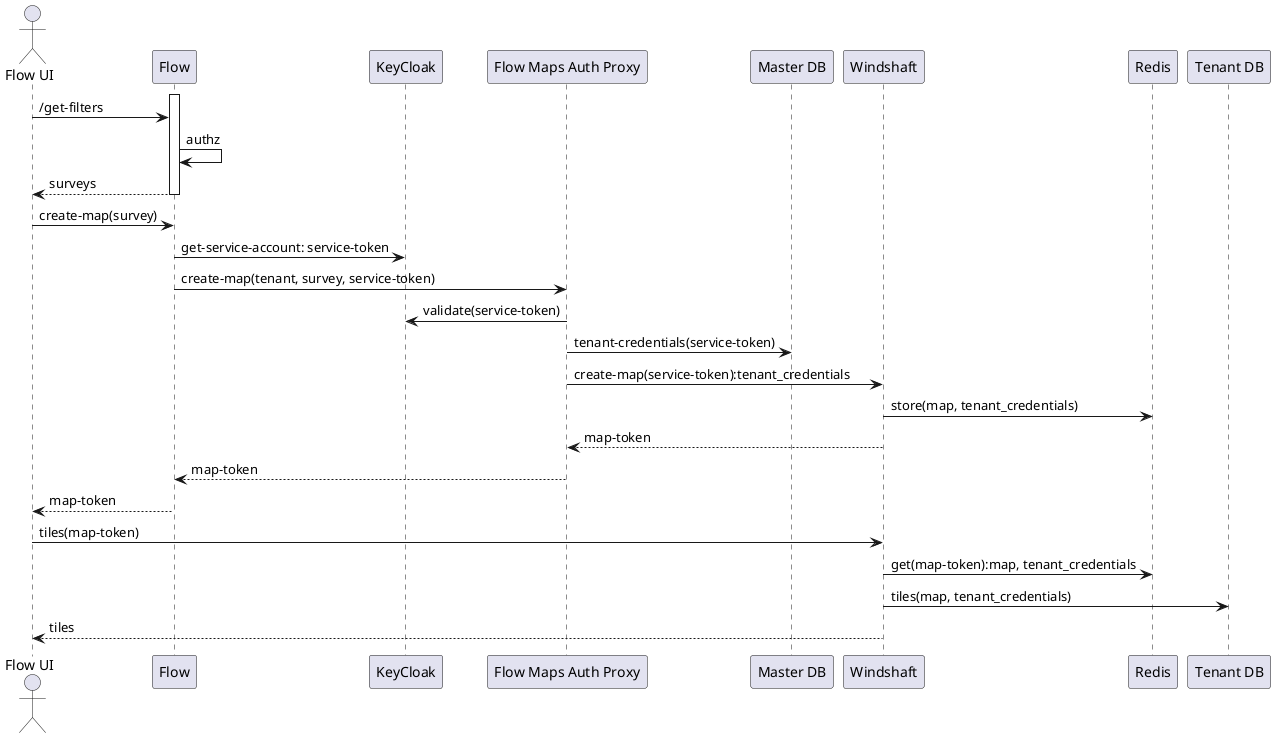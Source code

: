 @startuml
actor "Flow UI" as ui
participant Flow
participant "KeyCloak" as kc
participant "Flow Maps Auth Proxy" as mp
participant "Master DB" as db
participant "Windshaft" as wind
participant "Redis" as redis
participant "Tenant DB" as tdb

activate Flow
ui -> Flow: /get-filters
Flow -> Flow: authz
Flow --> ui: surveys
deactivate Flow

ui -> Flow: create-map(survey)
Flow -> kc: get-service-account: service-token
Flow -> mp: create-map(tenant, survey, service-token)
mp -> kc: validate(service-token)
mp -> db: tenant-credentials(service-token)
mp -> wind: create-map(service-token):tenant_credentials
wind -> redis: store(map, tenant_credentials)
wind --> mp: map-token
mp --> Flow: map-token
Flow --> ui: map-token

ui -> wind: tiles(map-token)
wind -> redis: get(map-token):map, tenant_credentials
wind -> tdb: tiles(map, tenant_credentials)
wind --> ui: tiles

@enduml